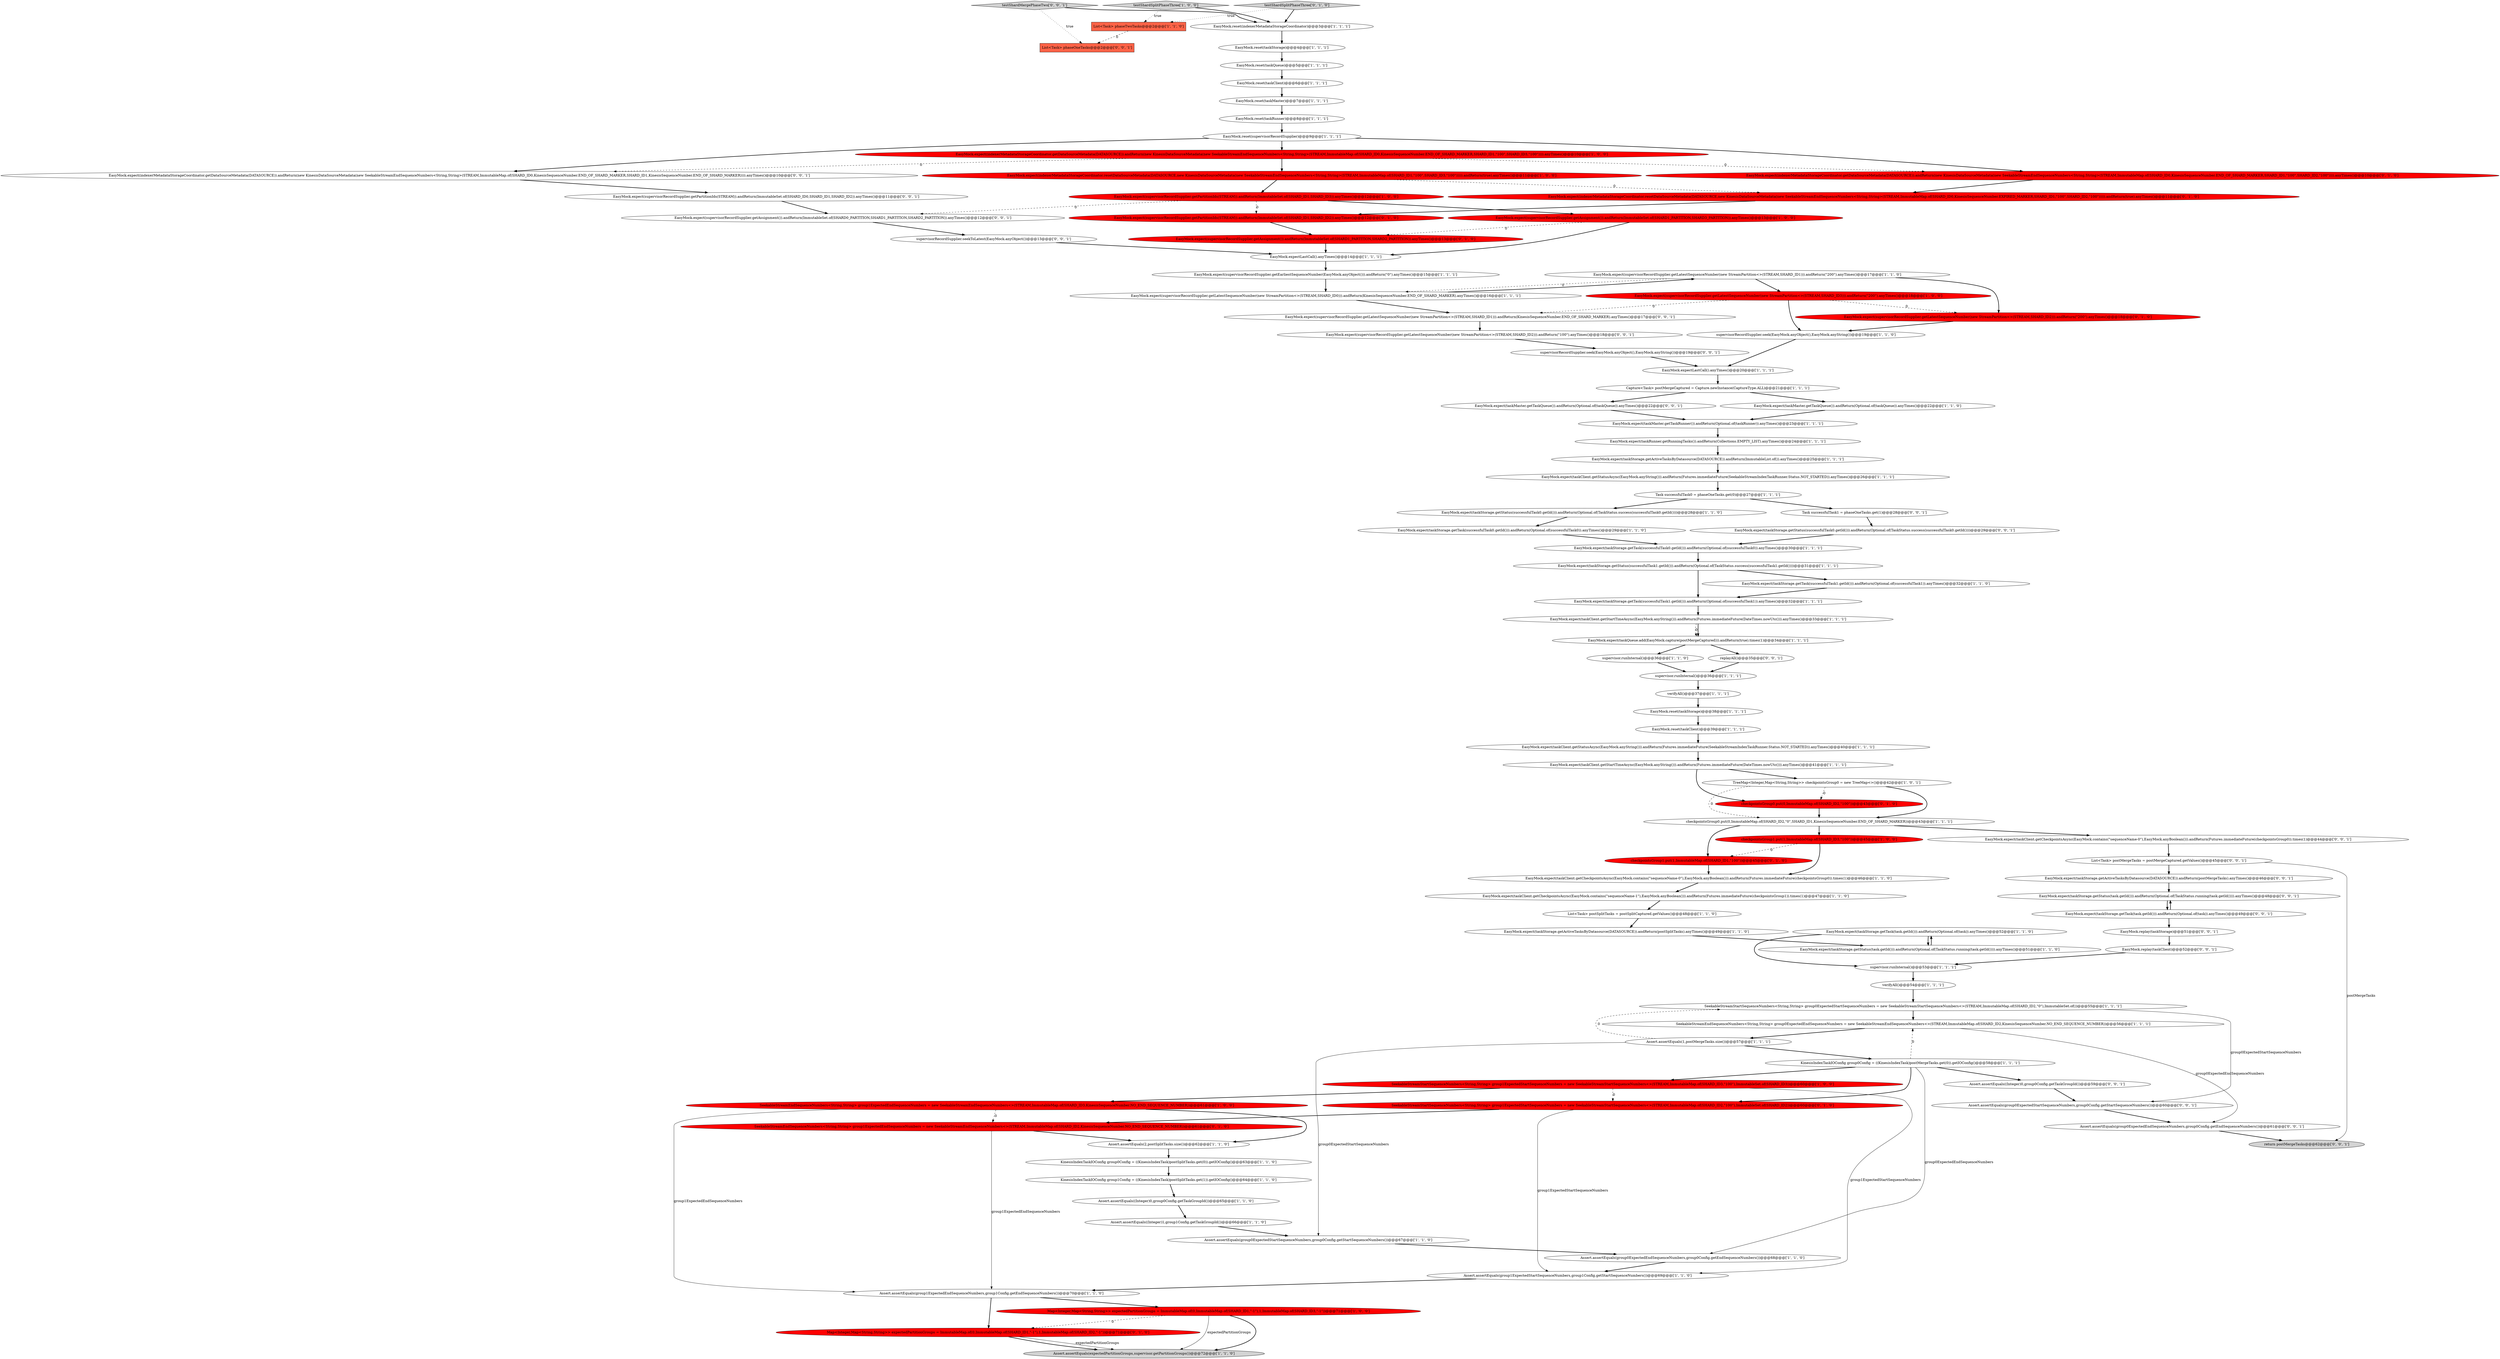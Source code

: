 digraph {
87 [style = filled, label = "EasyMock.expect(taskClient.getCheckpointsAsync(EasyMock.contains(\"sequenceName-0\"),EasyMock.anyBoolean())).andReturn(Futures.immediateFuture(checkpointsGroup0)).times(1)@@@44@@@['0', '0', '1']", fillcolor = white, shape = ellipse image = "AAA0AAABBB3BBB"];
48 [style = filled, label = "EasyMock.reset(supervisorRecordSupplier)@@@9@@@['1', '1', '1']", fillcolor = white, shape = ellipse image = "AAA0AAABBB1BBB"];
20 [style = filled, label = "Assert.assertEquals((Integer)0,group0Config.getTaskGroupId())@@@65@@@['1', '1', '0']", fillcolor = white, shape = ellipse image = "AAA0AAABBB1BBB"];
21 [style = filled, label = "Assert.assertEquals((Integer)1,group1Config.getTaskGroupId())@@@66@@@['1', '1', '0']", fillcolor = white, shape = ellipse image = "AAA0AAABBB1BBB"];
52 [style = filled, label = "KinesisIndexTaskIOConfig group1Config = ((KinesisIndexTask)postSplitTasks.get(1)).getIOConfig()@@@64@@@['1', '1', '0']", fillcolor = white, shape = ellipse image = "AAA0AAABBB1BBB"];
73 [style = filled, label = "SeekableStreamEndSequenceNumbers<String,String> group1ExpectedEndSequenceNumbers = new SeekableStreamEndSequenceNumbers<>(STREAM,ImmutableMap.of(SHARD_ID2,KinesisSequenceNumber.NO_END_SEQUENCE_NUMBER))@@@61@@@['0', '1', '0']", fillcolor = red, shape = ellipse image = "AAA1AAABBB2BBB"];
76 [style = filled, label = "Map<Integer,Map<String,String>> expectedPartitionGroups = ImmutableMap.of(0,ImmutableMap.of(SHARD_ID1,\"-1\"),1,ImmutableMap.of(SHARD_ID2,\"-1\"))@@@71@@@['0', '1', '0']", fillcolor = red, shape = ellipse image = "AAA1AAABBB2BBB"];
82 [style = filled, label = "Assert.assertEquals((Integer)0,group0Config.getTaskGroupId())@@@59@@@['0', '0', '1']", fillcolor = white, shape = ellipse image = "AAA0AAABBB3BBB"];
54 [style = filled, label = "EasyMock.expect(taskClient.getStatusAsync(EasyMock.anyString())).andReturn(Futures.immediateFuture(SeekableStreamIndexTaskRunner.Status.NOT_STARTED)).anyTimes()@@@26@@@['1', '1', '1']", fillcolor = white, shape = ellipse image = "AAA0AAABBB1BBB"];
18 [style = filled, label = "supervisor.runInternal()@@@36@@@['1', '1', '0']", fillcolor = white, shape = ellipse image = "AAA0AAABBB1BBB"];
27 [style = filled, label = "Assert.assertEquals(group0ExpectedEndSequenceNumbers,group0Config.getEndSequenceNumbers())@@@68@@@['1', '1', '0']", fillcolor = white, shape = ellipse image = "AAA0AAABBB1BBB"];
83 [style = filled, label = "testShardMergePhaseTwo['0', '0', '1']", fillcolor = lightgray, shape = diamond image = "AAA0AAABBB3BBB"];
86 [style = filled, label = "EasyMock.expect(indexerMetadataStorageCoordinator.getDataSourceMetadata(DATASOURCE)).andReturn(new KinesisDataSourceMetadata(new SeekableStreamEndSequenceNumbers<String,String>(STREAM,ImmutableMap.of(SHARD_ID0,KinesisSequenceNumber.END_OF_SHARD_MARKER,SHARD_ID1,KinesisSequenceNumber.END_OF_SHARD_MARKER)))).anyTimes()@@@10@@@['0', '0', '1']", fillcolor = white, shape = ellipse image = "AAA0AAABBB3BBB"];
5 [style = filled, label = "SeekableStreamEndSequenceNumbers<String,String> group1ExpectedEndSequenceNumbers = new SeekableStreamEndSequenceNumbers<>(STREAM,ImmutableMap.of(SHARD_ID3,KinesisSequenceNumber.NO_END_SEQUENCE_NUMBER))@@@61@@@['1', '0', '0']", fillcolor = red, shape = ellipse image = "AAA1AAABBB1BBB"];
8 [style = filled, label = "EasyMock.expect(taskStorage.getTask(successfulTask1.getId())).andReturn(Optional.of(successfulTask1)).anyTimes()@@@32@@@['1', '1', '1']", fillcolor = white, shape = ellipse image = "AAA0AAABBB1BBB"];
78 [style = filled, label = "EasyMock.expect(indexerMetadataStorageCoordinator.getDataSourceMetadata(DATASOURCE)).andReturn(new KinesisDataSourceMetadata(new SeekableStreamEndSequenceNumbers<String,String>(STREAM,ImmutableMap.of(SHARD_ID0,KinesisSequenceNumber.END_OF_SHARD_MARKER,SHARD_ID1,\"100\",SHARD_ID2,\"100\")))).anyTimes()@@@10@@@['0', '1', '0']", fillcolor = red, shape = ellipse image = "AAA1AAABBB2BBB"];
6 [style = filled, label = "EasyMock.reset(taskClient)@@@6@@@['1', '1', '1']", fillcolor = white, shape = ellipse image = "AAA0AAABBB1BBB"];
69 [style = filled, label = "Assert.assertEquals(expectedPartitionGroups,supervisor.getPartitionGroups())@@@72@@@['1', '1', '0']", fillcolor = lightgray, shape = ellipse image = "AAA0AAABBB1BBB"];
29 [style = filled, label = "EasyMock.expect(taskStorage.getStatus(successfulTask0.getId())).andReturn(Optional.of(TaskStatus.success(successfulTask0.getId())))@@@28@@@['1', '1', '0']", fillcolor = white, shape = ellipse image = "AAA0AAABBB1BBB"];
84 [style = filled, label = "Assert.assertEquals(group0ExpectedEndSequenceNumbers,group0Config.getEndSequenceNumbers())@@@61@@@['0', '0', '1']", fillcolor = white, shape = ellipse image = "AAA0AAABBB3BBB"];
28 [style = filled, label = "EasyMock.reset(taskQueue)@@@5@@@['1', '1', '1']", fillcolor = white, shape = ellipse image = "AAA0AAABBB1BBB"];
74 [style = filled, label = "checkpointsGroup1.put(1,ImmutableMap.of(SHARD_ID1,\"100\"))@@@45@@@['0', '1', '0']", fillcolor = red, shape = ellipse image = "AAA1AAABBB2BBB"];
80 [style = filled, label = "SeekableStreamStartSequenceNumbers<String,String> group1ExpectedStartSequenceNumbers = new SeekableStreamStartSequenceNumbers<>(STREAM,ImmutableMap.of(SHARD_ID2,\"100\"),ImmutableSet.of(SHARD_ID2))@@@60@@@['0', '1', '0']", fillcolor = red, shape = ellipse image = "AAA1AAABBB2BBB"];
58 [style = filled, label = "SeekableStreamStartSequenceNumbers<String,String> group0ExpectedStartSequenceNumbers = new SeekableStreamStartSequenceNumbers<>(STREAM,ImmutableMap.of(SHARD_ID2,\"0\"),ImmutableSet.of())@@@55@@@['1', '1', '1']", fillcolor = white, shape = ellipse image = "AAA0AAABBB1BBB"];
64 [style = filled, label = "EasyMock.reset(taskMaster)@@@7@@@['1', '1', '1']", fillcolor = white, shape = ellipse image = "AAA0AAABBB1BBB"];
68 [style = filled, label = "supervisorRecordSupplier.seek(EasyMock.anyObject(),EasyMock.anyString())@@@19@@@['1', '1', '0']", fillcolor = white, shape = ellipse image = "AAA0AAABBB1BBB"];
43 [style = filled, label = "Capture<Task> postMergeCaptured = Capture.newInstance(CaptureType.ALL)@@@21@@@['1', '1', '1']", fillcolor = white, shape = ellipse image = "AAA0AAABBB1BBB"];
17 [style = filled, label = "testShardSplitPhaseThree['1', '0', '0']", fillcolor = lightgray, shape = diamond image = "AAA0AAABBB1BBB"];
71 [style = filled, label = "EasyMock.expect(supervisorRecordSupplier.getPartitionIds(STREAM)).andReturn(ImmutableSet.of(SHARD_ID1,SHARD_ID2)).anyTimes()@@@12@@@['0', '1', '0']", fillcolor = red, shape = ellipse image = "AAA1AAABBB2BBB"];
46 [style = filled, label = "EasyMock.expect(supervisorRecordSupplier.getPartitionIds(STREAM)).andReturn(ImmutableSet.of(SHARD_ID1,SHARD_ID3)).anyTimes()@@@12@@@['1', '0', '0']", fillcolor = red, shape = ellipse image = "AAA1AAABBB1BBB"];
90 [style = filled, label = "EasyMock.expect(supervisorRecordSupplier.getPartitionIds(STREAM)).andReturn(ImmutableSet.of(SHARD_ID0,SHARD_ID1,SHARD_ID2)).anyTimes()@@@11@@@['0', '0', '1']", fillcolor = white, shape = ellipse image = "AAA0AAABBB3BBB"];
67 [style = filled, label = "Map<Integer,Map<String,String>> expectedPartitionGroups = ImmutableMap.of(0,ImmutableMap.of(SHARD_ID1,\"-1\"),1,ImmutableMap.of(SHARD_ID3,\"-1\"))@@@71@@@['1', '0', '0']", fillcolor = red, shape = ellipse image = "AAA1AAABBB1BBB"];
50 [style = filled, label = "EasyMock.expect(supervisorRecordSupplier.getLatestSequenceNumber(new StreamPartition<>(STREAM,SHARD_ID0))).andReturn(KinesisSequenceNumber.END_OF_SHARD_MARKER).anyTimes()@@@16@@@['1', '1', '1']", fillcolor = white, shape = ellipse image = "AAA0AAABBB1BBB"];
102 [style = filled, label = "EasyMock.expect(supervisorRecordSupplier.getAssignment()).andReturn(ImmutableSet.of(SHARD0_PARTITION,SHARD1_PARTITION,SHARD2_PARTITION)).anyTimes()@@@12@@@['0', '0', '1']", fillcolor = white, shape = ellipse image = "AAA0AAABBB3BBB"];
41 [style = filled, label = "EasyMock.expect(taskStorage.getActiveTasksByDatasource(DATASOURCE)).andReturn(postSplitTasks).anyTimes()@@@49@@@['1', '1', '0']", fillcolor = white, shape = ellipse image = "AAA0AAABBB1BBB"];
13 [style = filled, label = "EasyMock.expect(taskClient.getCheckpointsAsync(EasyMock.contains(\"sequenceName-1\"),EasyMock.anyBoolean())).andReturn(Futures.immediateFuture(checkpointsGroup1)).times(1)@@@47@@@['1', '1', '0']", fillcolor = white, shape = ellipse image = "AAA0AAABBB1BBB"];
62 [style = filled, label = "EasyMock.expect(taskStorage.getTask(successfulTask0.getId())).andReturn(Optional.of(successfulTask0)).anyTimes()@@@29@@@['1', '1', '0']", fillcolor = white, shape = ellipse image = "AAA0AAABBB1BBB"];
97 [style = filled, label = "EasyMock.expect(taskMaster.getTaskQueue()).andReturn(Optional.of(taskQueue)).anyTimes()@@@22@@@['0', '0', '1']", fillcolor = white, shape = ellipse image = "AAA0AAABBB3BBB"];
92 [style = filled, label = "EasyMock.expect(supervisorRecordSupplier.getLatestSequenceNumber(new StreamPartition<>(STREAM,SHARD_ID2))).andReturn(\"100\").anyTimes()@@@18@@@['0', '0', '1']", fillcolor = white, shape = ellipse image = "AAA0AAABBB3BBB"];
23 [style = filled, label = "List<Task> phaseTwoTasks@@@2@@@['1', '1', '0']", fillcolor = tomato, shape = box image = "AAA0AAABBB1BBB"];
103 [style = filled, label = "EasyMock.expect(taskStorage.getStatus(task.getId())).andReturn(Optional.of(TaskStatus.running(task.getId()))).anyTimes()@@@48@@@['0', '0', '1']", fillcolor = white, shape = ellipse image = "AAA0AAABBB3BBB"];
89 [style = filled, label = "EasyMock.replay(taskStorage)@@@51@@@['0', '0', '1']", fillcolor = white, shape = ellipse image = "AAA0AAABBB3BBB"];
57 [style = filled, label = "checkpointsGroup1.put(1,ImmutableMap.of(SHARD_ID3,\"100\"))@@@45@@@['1', '0', '0']", fillcolor = red, shape = ellipse image = "AAA1AAABBB1BBB"];
14 [style = filled, label = "EasyMock.reset(taskStorage)@@@38@@@['1', '1', '1']", fillcolor = white, shape = ellipse image = "AAA0AAABBB1BBB"];
37 [style = filled, label = "KinesisIndexTaskIOConfig group0Config = ((KinesisIndexTask)postMergeTasks.get(0)).getIOConfig()@@@58@@@['1', '1', '1']", fillcolor = white, shape = ellipse image = "AAA0AAABBB1BBB"];
4 [style = filled, label = "EasyMock.expect(supervisorRecordSupplier.getLatestSequenceNumber(new StreamPartition<>(STREAM,SHARD_ID1))).andReturn(\"200\").anyTimes()@@@17@@@['1', '1', '0']", fillcolor = white, shape = ellipse image = "AAA0AAABBB1BBB"];
32 [style = filled, label = "EasyMock.reset(taskRunner)@@@8@@@['1', '1', '1']", fillcolor = white, shape = ellipse image = "AAA0AAABBB1BBB"];
22 [style = filled, label = "verifyAll()@@@37@@@['1', '1', '1']", fillcolor = white, shape = ellipse image = "AAA0AAABBB1BBB"];
61 [style = filled, label = "List<Task> postSplitTasks = postSplitCaptured.getValues()@@@48@@@['1', '1', '0']", fillcolor = white, shape = ellipse image = "AAA0AAABBB1BBB"];
51 [style = filled, label = "Assert.assertEquals(1,postMergeTasks.size())@@@57@@@['1', '1', '1']", fillcolor = white, shape = ellipse image = "AAA0AAABBB1BBB"];
93 [style = filled, label = "EasyMock.expect(taskStorage.getStatus(successfulTask0.getId())).andReturn(Optional.of(TaskStatus.success(successfulTask0.getId())))@@@29@@@['0', '0', '1']", fillcolor = white, shape = ellipse image = "AAA0AAABBB3BBB"];
75 [style = filled, label = "testShardSplitPhaseThree['0', '1', '0']", fillcolor = lightgray, shape = diamond image = "AAA0AAABBB2BBB"];
91 [style = filled, label = "List<Task> postMergeTasks = postMergeCaptured.getValues()@@@45@@@['0', '0', '1']", fillcolor = white, shape = ellipse image = "AAA0AAABBB3BBB"];
94 [style = filled, label = "EasyMock.replay(taskClient)@@@52@@@['0', '0', '1']", fillcolor = white, shape = ellipse image = "AAA0AAABBB3BBB"];
19 [style = filled, label = "TreeMap<Integer,Map<String,String>> checkpointsGroup0 = new TreeMap<>()@@@42@@@['1', '0', '1']", fillcolor = white, shape = ellipse image = "AAA0AAABBB1BBB"];
42 [style = filled, label = "EasyMock.expectLastCall().anyTimes()@@@14@@@['1', '1', '1']", fillcolor = white, shape = ellipse image = "AAA0AAABBB1BBB"];
12 [style = filled, label = "EasyMock.expect(taskClient.getStartTimeAsync(EasyMock.anyString())).andReturn(Futures.immediateFuture(DateTimes.nowUtc())).anyTimes()@@@33@@@['1', '1', '1']", fillcolor = white, shape = ellipse image = "AAA0AAABBB1BBB"];
24 [style = filled, label = "EasyMock.expect(taskStorage.getStatus(task.getId())).andReturn(Optional.of(TaskStatus.running(task.getId()))).anyTimes()@@@51@@@['1', '1', '0']", fillcolor = white, shape = ellipse image = "AAA0AAABBB1BBB"];
100 [style = filled, label = "supervisorRecordSupplier.seek(EasyMock.anyObject(),EasyMock.anyString())@@@19@@@['0', '0', '1']", fillcolor = white, shape = ellipse image = "AAA0AAABBB3BBB"];
45 [style = filled, label = "EasyMock.expect(taskMaster.getTaskRunner()).andReturn(Optional.of(taskRunner)).anyTimes()@@@23@@@['1', '1', '1']", fillcolor = white, shape = ellipse image = "AAA0AAABBB1BBB"];
65 [style = filled, label = "Task successfulTask0 = phaseOneTasks.get(0)@@@27@@@['1', '1', '1']", fillcolor = white, shape = ellipse image = "AAA0AAABBB1BBB"];
11 [style = filled, label = "EasyMock.expect(indexerMetadataStorageCoordinator.getDataSourceMetadata(DATASOURCE)).andReturn(new KinesisDataSourceMetadata(new SeekableStreamEndSequenceNumbers<String,String>(STREAM,ImmutableMap.of(SHARD_ID0,KinesisSequenceNumber.END_OF_SHARD_MARKER,SHARD_ID1,\"100\",SHARD_ID3,\"100\")))).anyTimes()@@@10@@@['1', '0', '0']", fillcolor = red, shape = ellipse image = "AAA1AAABBB1BBB"];
15 [style = filled, label = "supervisor.runInternal()@@@53@@@['1', '1', '1']", fillcolor = white, shape = ellipse image = "AAA0AAABBB1BBB"];
72 [style = filled, label = "EasyMock.expect(indexerMetadataStorageCoordinator.resetDataSourceMetadata(DATASOURCE,new KinesisDataSourceMetadata(new SeekableStreamEndSequenceNumbers<String,String>(STREAM,ImmutableMap.of(SHARD_ID0,KinesisSequenceNumber.EXPIRED_MARKER,SHARD_ID1,\"100\",SHARD_ID2,\"100\"))))).andReturn(true).anyTimes()@@@11@@@['0', '1', '0']", fillcolor = red, shape = ellipse image = "AAA1AAABBB2BBB"];
53 [style = filled, label = "EasyMock.expect(taskStorage.getTask(task.getId())).andReturn(Optional.of(task)).anyTimes()@@@52@@@['1', '1', '0']", fillcolor = white, shape = ellipse image = "AAA0AAABBB1BBB"];
70 [style = filled, label = "checkpointsGroup0.put(0,ImmutableMap.of(SHARD_ID2,\"100\"))@@@43@@@['0', '1', '0']", fillcolor = red, shape = ellipse image = "AAA1AAABBB2BBB"];
9 [style = filled, label = "EasyMock.expect(taskQueue.add(EasyMock.capture(postMergeCaptured))).andReturn(true).times(1)@@@34@@@['1', '1', '1']", fillcolor = white, shape = ellipse image = "AAA0AAABBB1BBB"];
26 [style = filled, label = "EasyMock.expectLastCall().anyTimes()@@@20@@@['1', '1', '1']", fillcolor = white, shape = ellipse image = "AAA0AAABBB1BBB"];
34 [style = filled, label = "EasyMock.expect(taskMaster.getTaskQueue()).andReturn(Optional.of(taskQueue)).anyTimes()@@@22@@@['1', '1', '0']", fillcolor = white, shape = ellipse image = "AAA0AAABBB1BBB"];
55 [style = filled, label = "EasyMock.expect(taskStorage.getTask(successfulTask0.getId())).andReturn(Optional.of(successfulTask0)).anyTimes()@@@30@@@['1', '1', '1']", fillcolor = white, shape = ellipse image = "AAA0AAABBB1BBB"];
60 [style = filled, label = "EasyMock.expect(taskClient.getStartTimeAsync(EasyMock.anyString())).andReturn(Futures.immediateFuture(DateTimes.nowUtc())).anyTimes()@@@41@@@['1', '1', '1']", fillcolor = white, shape = ellipse image = "AAA0AAABBB1BBB"];
1 [style = filled, label = "EasyMock.expect(taskClient.getCheckpointsAsync(EasyMock.contains(\"sequenceName-0\"),EasyMock.anyBoolean())).andReturn(Futures.immediateFuture(checkpointsGroup0)).times(1)@@@46@@@['1', '1', '0']", fillcolor = white, shape = ellipse image = "AAA0AAABBB1BBB"];
2 [style = filled, label = "KinesisIndexTaskIOConfig group0Config = ((KinesisIndexTask)postSplitTasks.get(0)).getIOConfig()@@@63@@@['1', '1', '0']", fillcolor = white, shape = ellipse image = "AAA0AAABBB1BBB"];
85 [style = filled, label = "supervisorRecordSupplier.seekToLatest(EasyMock.anyObject())@@@13@@@['0', '0', '1']", fillcolor = white, shape = ellipse image = "AAA0AAABBB3BBB"];
49 [style = filled, label = "EasyMock.reset(taskClient)@@@39@@@['1', '1', '1']", fillcolor = white, shape = ellipse image = "AAA0AAABBB1BBB"];
81 [style = filled, label = "EasyMock.expect(taskStorage.getActiveTasksByDatasource(DATASOURCE)).andReturn(postMergeTasks).anyTimes()@@@46@@@['0', '0', '1']", fillcolor = white, shape = ellipse image = "AAA0AAABBB3BBB"];
39 [style = filled, label = "EasyMock.expect(supervisorRecordSupplier.getEarliestSequenceNumber(EasyMock.anyObject())).andReturn(\"0\").anyTimes()@@@15@@@['1', '1', '1']", fillcolor = white, shape = ellipse image = "AAA0AAABBB1BBB"];
33 [style = filled, label = "checkpointsGroup0.put(0,ImmutableMap.of(SHARD_ID2,\"0\",SHARD_ID1,KinesisSequenceNumber.END_OF_SHARD_MARKER))@@@43@@@['1', '1', '1']", fillcolor = white, shape = ellipse image = "AAA0AAABBB1BBB"];
40 [style = filled, label = "SeekableStreamStartSequenceNumbers<String,String> group1ExpectedStartSequenceNumbers = new SeekableStreamStartSequenceNumbers<>(STREAM,ImmutableMap.of(SHARD_ID3,\"100\"),ImmutableSet.of(SHARD_ID3))@@@60@@@['1', '0', '0']", fillcolor = red, shape = ellipse image = "AAA1AAABBB1BBB"];
10 [style = filled, label = "EasyMock.expect(taskClient.getStatusAsync(EasyMock.anyString())).andReturn(Futures.immediateFuture(SeekableStreamIndexTaskRunner.Status.NOT_STARTED)).anyTimes()@@@40@@@['1', '1', '1']", fillcolor = white, shape = ellipse image = "AAA0AAABBB1BBB"];
66 [style = filled, label = "SeekableStreamEndSequenceNumbers<String,String> group0ExpectedEndSequenceNumbers = new SeekableStreamEndSequenceNumbers<>(STREAM,ImmutableMap.of(SHARD_ID2,KinesisSequenceNumber.NO_END_SEQUENCE_NUMBER))@@@56@@@['1', '1', '1']", fillcolor = white, shape = ellipse image = "AAA0AAABBB1BBB"];
98 [style = filled, label = "replayAll()@@@35@@@['0', '0', '1']", fillcolor = white, shape = ellipse image = "AAA0AAABBB3BBB"];
25 [style = filled, label = "EasyMock.expect(taskStorage.getActiveTasksByDatasource(DATASOURCE)).andReturn(ImmutableList.of()).anyTimes()@@@25@@@['1', '1', '1']", fillcolor = white, shape = ellipse image = "AAA0AAABBB1BBB"];
16 [style = filled, label = "Assert.assertEquals(group1ExpectedEndSequenceNumbers,group1Config.getEndSequenceNumbers())@@@70@@@['1', '1', '0']", fillcolor = white, shape = ellipse image = "AAA0AAABBB1BBB"];
101 [style = filled, label = "return postMergeTasks@@@62@@@['0', '0', '1']", fillcolor = lightgray, shape = ellipse image = "AAA0AAABBB3BBB"];
88 [style = filled, label = "Task successfulTask1 = phaseOneTasks.get(1)@@@28@@@['0', '0', '1']", fillcolor = white, shape = ellipse image = "AAA0AAABBB3BBB"];
77 [style = filled, label = "EasyMock.expect(supervisorRecordSupplier.getLatestSequenceNumber(new StreamPartition<>(STREAM,SHARD_ID2))).andReturn(\"200\").anyTimes()@@@18@@@['0', '1', '0']", fillcolor = red, shape = ellipse image = "AAA1AAABBB2BBB"];
59 [style = filled, label = "EasyMock.expect(taskRunner.getRunningTasks()).andReturn(Collections.EMPTY_LIST).anyTimes()@@@24@@@['1', '1', '1']", fillcolor = white, shape = ellipse image = "AAA0AAABBB1BBB"];
31 [style = filled, label = "verifyAll()@@@54@@@['1', '1', '1']", fillcolor = white, shape = ellipse image = "AAA0AAABBB1BBB"];
3 [style = filled, label = "EasyMock.expect(taskStorage.getTask(successfulTask1.getId())).andReturn(Optional.of(successfulTask1)).anyTimes()@@@32@@@['1', '1', '0']", fillcolor = white, shape = ellipse image = "AAA0AAABBB1BBB"];
0 [style = filled, label = "EasyMock.expect(supervisorRecordSupplier.getAssignment()).andReturn(ImmutableSet.of(SHARD1_PARTITION,SHARD3_PARTITION)).anyTimes()@@@13@@@['1', '0', '0']", fillcolor = red, shape = ellipse image = "AAA1AAABBB1BBB"];
47 [style = filled, label = "Assert.assertEquals(group0ExpectedStartSequenceNumbers,group0Config.getStartSequenceNumbers())@@@67@@@['1', '1', '0']", fillcolor = white, shape = ellipse image = "AAA0AAABBB1BBB"];
56 [style = filled, label = "Assert.assertEquals(group1ExpectedStartSequenceNumbers,group1Config.getStartSequenceNumbers())@@@69@@@['1', '1', '0']", fillcolor = white, shape = ellipse image = "AAA0AAABBB1BBB"];
95 [style = filled, label = "EasyMock.expect(taskStorage.getTask(task.getId())).andReturn(Optional.of(task)).anyTimes()@@@49@@@['0', '0', '1']", fillcolor = white, shape = ellipse image = "AAA0AAABBB3BBB"];
79 [style = filled, label = "EasyMock.expect(supervisorRecordSupplier.getAssignment()).andReturn(ImmutableSet.of(SHARD1_PARTITION,SHARD2_PARTITION)).anyTimes()@@@13@@@['0', '1', '0']", fillcolor = red, shape = ellipse image = "AAA1AAABBB2BBB"];
35 [style = filled, label = "supervisor.runInternal()@@@36@@@['1', '1', '1']", fillcolor = white, shape = ellipse image = "AAA0AAABBB1BBB"];
36 [style = filled, label = "EasyMock.reset(taskStorage)@@@4@@@['1', '1', '1']", fillcolor = white, shape = ellipse image = "AAA0AAABBB1BBB"];
96 [style = filled, label = "EasyMock.expect(supervisorRecordSupplier.getLatestSequenceNumber(new StreamPartition<>(STREAM,SHARD_ID1))).andReturn(KinesisSequenceNumber.END_OF_SHARD_MARKER).anyTimes()@@@17@@@['0', '0', '1']", fillcolor = white, shape = ellipse image = "AAA0AAABBB3BBB"];
44 [style = filled, label = "EasyMock.expect(taskStorage.getStatus(successfulTask1.getId())).andReturn(Optional.of(TaskStatus.success(successfulTask1.getId())))@@@31@@@['1', '1', '1']", fillcolor = white, shape = ellipse image = "AAA0AAABBB1BBB"];
99 [style = filled, label = "List<Task> phaseOneTasks@@@2@@@['0', '0', '1']", fillcolor = tomato, shape = box image = "AAA0AAABBB3BBB"];
104 [style = filled, label = "Assert.assertEquals(group0ExpectedStartSequenceNumbers,group0Config.getStartSequenceNumbers())@@@60@@@['0', '0', '1']", fillcolor = white, shape = ellipse image = "AAA0AAABBB3BBB"];
7 [style = filled, label = "EasyMock.expect(supervisorRecordSupplier.getLatestSequenceNumber(new StreamPartition<>(STREAM,SHARD_ID3))).andReturn(\"200\").anyTimes()@@@18@@@['1', '0', '0']", fillcolor = red, shape = ellipse image = "AAA1AAABBB1BBB"];
63 [style = filled, label = "EasyMock.expect(indexerMetadataStorageCoordinator.resetDataSourceMetadata(DATASOURCE,new KinesisDataSourceMetadata(new SeekableStreamEndSequenceNumbers<String,String>(STREAM,ImmutableMap.of(SHARD_ID1,\"100\",SHARD_ID3,\"100\"))))).andReturn(true).anyTimes()@@@11@@@['1', '0', '0']", fillcolor = red, shape = ellipse image = "AAA1AAABBB1BBB"];
30 [style = filled, label = "Assert.assertEquals(2,postSplitTasks.size())@@@62@@@['1', '1', '0']", fillcolor = white, shape = ellipse image = "AAA0AAABBB1BBB"];
38 [style = filled, label = "EasyMock.reset(indexerMetadataStorageCoordinator)@@@3@@@['1', '1', '1']", fillcolor = white, shape = ellipse image = "AAA0AAABBB1BBB"];
28->6 [style = bold, label=""];
44->8 [style = bold, label=""];
81->103 [style = bold, label=""];
46->0 [style = bold, label=""];
84->101 [style = bold, label=""];
51->47 [style = solid, label="group0ExpectedStartSequenceNumbers"];
33->74 [style = bold, label=""];
7->96 [style = dashed, label="0"];
100->26 [style = bold, label=""];
12->9 [style = dashed, label="0"];
57->1 [style = bold, label=""];
36->28 [style = bold, label=""];
75->38 [style = bold, label=""];
62->55 [style = bold, label=""];
89->94 [style = bold, label=""];
47->27 [style = bold, label=""];
37->82 [style = bold, label=""];
12->9 [style = bold, label=""];
57->74 [style = dashed, label="0"];
5->73 [style = dashed, label="0"];
1->13 [style = bold, label=""];
54->65 [style = bold, label=""];
5->16 [style = solid, label="group1ExpectedEndSequenceNumbers"];
11->78 [style = dashed, label="0"];
67->69 [style = bold, label=""];
17->38 [style = bold, label=""];
92->100 [style = bold, label=""];
6->64 [style = bold, label=""];
49->10 [style = bold, label=""];
82->104 [style = bold, label=""];
58->104 [style = solid, label="group0ExpectedStartSequenceNumbers"];
91->101 [style = solid, label="postMergeTasks"];
19->70 [style = dashed, label="0"];
18->35 [style = bold, label=""];
85->42 [style = bold, label=""];
2->52 [style = bold, label=""];
5->30 [style = bold, label=""];
91->81 [style = bold, label=""];
83->38 [style = bold, label=""];
46->102 [style = dashed, label="0"];
24->53 [style = bold, label=""];
16->67 [style = bold, label=""];
63->72 [style = dashed, label="0"];
39->50 [style = bold, label=""];
48->86 [style = bold, label=""];
37->66 [style = dashed, label="0"];
98->35 [style = bold, label=""];
94->15 [style = bold, label=""];
102->85 [style = bold, label=""];
44->3 [style = bold, label=""];
60->70 [style = bold, label=""];
0->42 [style = bold, label=""];
71->79 [style = bold, label=""];
73->30 [style = bold, label=""];
29->62 [style = bold, label=""];
45->59 [style = bold, label=""];
70->33 [style = bold, label=""];
26->43 [style = bold, label=""];
0->79 [style = dashed, label="0"];
27->56 [style = bold, label=""];
17->23 [style = dotted, label="true"];
93->55 [style = bold, label=""];
83->99 [style = dotted, label="true"];
87->91 [style = bold, label=""];
88->93 [style = bold, label=""];
7->68 [style = bold, label=""];
40->5 [style = bold, label=""];
15->31 [style = bold, label=""];
4->50 [style = dashed, label="0"];
72->71 [style = bold, label=""];
13->61 [style = bold, label=""];
53->24 [style = bold, label=""];
95->103 [style = bold, label=""];
66->51 [style = bold, label=""];
73->16 [style = solid, label="group1ExpectedEndSequenceNumbers"];
56->16 [style = bold, label=""];
32->48 [style = bold, label=""];
60->19 [style = bold, label=""];
22->14 [style = bold, label=""];
96->92 [style = bold, label=""];
43->34 [style = bold, label=""];
65->29 [style = bold, label=""];
68->26 [style = bold, label=""];
10->60 [style = bold, label=""];
19->33 [style = bold, label=""];
51->58 [style = dashed, label="0"];
21->47 [style = bold, label=""];
61->41 [style = bold, label=""];
95->89 [style = bold, label=""];
75->23 [style = dotted, label="true"];
59->25 [style = bold, label=""];
46->71 [style = dashed, label="0"];
86->90 [style = bold, label=""];
67->69 [style = solid, label="expectedPartitionGroups"];
42->39 [style = bold, label=""];
40->56 [style = solid, label="group1ExpectedStartSequenceNumbers"];
50->4 [style = bold, label=""];
33->57 [style = bold, label=""];
97->45 [style = bold, label=""];
77->68 [style = bold, label=""];
4->7 [style = bold, label=""];
9->98 [style = bold, label=""];
58->66 [style = bold, label=""];
78->72 [style = bold, label=""];
51->37 [style = bold, label=""];
63->46 [style = bold, label=""];
9->18 [style = bold, label=""];
11->86 [style = dashed, label="0"];
48->11 [style = bold, label=""];
3->8 [style = bold, label=""];
37->27 [style = solid, label="group0ExpectedEndSequenceNumbers"];
4->77 [style = bold, label=""];
43->97 [style = bold, label=""];
48->78 [style = bold, label=""];
64->32 [style = bold, label=""];
25->54 [style = bold, label=""];
8->12 [style = bold, label=""];
31->58 [style = bold, label=""];
37->80 [style = bold, label=""];
23->99 [style = dashed, label="0"];
14->49 [style = bold, label=""];
41->24 [style = bold, label=""];
65->88 [style = bold, label=""];
76->69 [style = solid, label="expectedPartitionGroups"];
11->63 [style = bold, label=""];
35->22 [style = bold, label=""];
34->45 [style = bold, label=""];
80->56 [style = solid, label="group1ExpectedStartSequenceNumbers"];
50->96 [style = bold, label=""];
38->36 [style = bold, label=""];
90->102 [style = bold, label=""];
79->42 [style = bold, label=""];
80->73 [style = bold, label=""];
104->84 [style = bold, label=""];
52->20 [style = bold, label=""];
20->21 [style = bold, label=""];
55->44 [style = bold, label=""];
7->77 [style = dashed, label="0"];
67->76 [style = dashed, label="0"];
76->69 [style = bold, label=""];
16->76 [style = bold, label=""];
74->1 [style = bold, label=""];
53->15 [style = bold, label=""];
66->84 [style = solid, label="group0ExpectedEndSequenceNumbers"];
30->2 [style = bold, label=""];
33->87 [style = bold, label=""];
19->33 [style = dashed, label="0"];
103->95 [style = bold, label=""];
37->40 [style = bold, label=""];
40->80 [style = dashed, label="0"];
}
